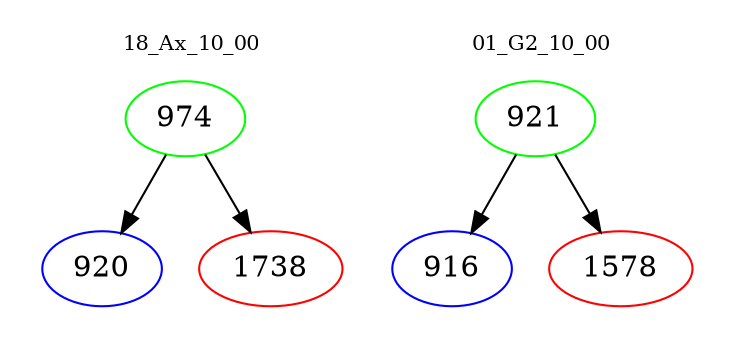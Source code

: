 digraph{
subgraph cluster_0 {
color = white
label = "18_Ax_10_00";
fontsize=10;
T0_974 [label="974", color="green"]
T0_974 -> T0_920 [color="black"]
T0_920 [label="920", color="blue"]
T0_974 -> T0_1738 [color="black"]
T0_1738 [label="1738", color="red"]
}
subgraph cluster_1 {
color = white
label = "01_G2_10_00";
fontsize=10;
T1_921 [label="921", color="green"]
T1_921 -> T1_916 [color="black"]
T1_916 [label="916", color="blue"]
T1_921 -> T1_1578 [color="black"]
T1_1578 [label="1578", color="red"]
}
}
